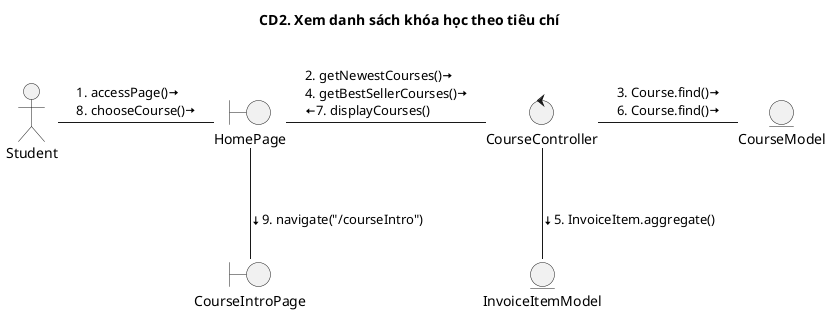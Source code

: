 @startuml CD

title CD2. Xem danh sách khóa học theo tiêu chí


actor "Student" as Actor
boundary "HomePage"
boundary "CourseIntroPage"
control "CourseController"
entity "CourseModel"
entity "InvoiceItemModel"

Actor - HomePage: \l1. accessPage()<&arrow-right>\n8. chooseCourse()<&arrow-right>
HomePage - CourseController: \l2. getNewestCourses()<&arrow-right>\n4. getBestSellerCourses()<&arrow-right>\n<&arrow-left>7. displayCourses()
CourseController - CourseModel: \l3. Course.find()<&arrow-right>\n6. Course.find()<&arrow-right>
CourseController -- InvoiceItemModel: \l<&arrow-bottom>5. InvoiceItem.aggregate()
HomePage -- CourseIntroPage: \l<&arrow-bottom>9. navigate("/courseIntro")
@enduml